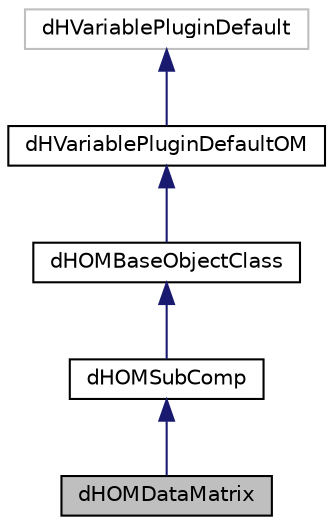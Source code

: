 digraph "dHOMDataMatrix"
{
 // LATEX_PDF_SIZE
  edge [fontname="Helvetica",fontsize="10",labelfontname="Helvetica",labelfontsize="10"];
  node [fontname="Helvetica",fontsize="10",shape=record];
  Node1 [label="dHOMDataMatrix",height=0.2,width=0.4,color="black", fillcolor="grey75", style="filled", fontcolor="black",tooltip=" "];
  Node2 -> Node1 [dir="back",color="midnightblue",fontsize="10",style="solid"];
  Node2 [label="dHOMSubComp",height=0.2,width=0.4,color="black", fillcolor="white", style="filled",URL="$classdHOMSubComp.html",tooltip=" "];
  Node3 -> Node2 [dir="back",color="midnightblue",fontsize="10",style="solid"];
  Node3 [label="dHOMBaseObjectClass",height=0.2,width=0.4,color="black", fillcolor="white", style="filled",URL="$classdHOMBaseObjectClass.html",tooltip=" "];
  Node4 -> Node3 [dir="back",color="midnightblue",fontsize="10",style="solid"];
  Node4 [label="dHVariablePluginDefaultOM",height=0.2,width=0.4,color="black", fillcolor="white", style="filled",URL="$classdHVariablePluginDefaultOM.html",tooltip=" "];
  Node5 -> Node4 [dir="back",color="midnightblue",fontsize="10",style="solid"];
  Node5 [label="dHVariablePluginDefault",height=0.2,width=0.4,color="grey75", fillcolor="white", style="filled",tooltip=" "];
}

